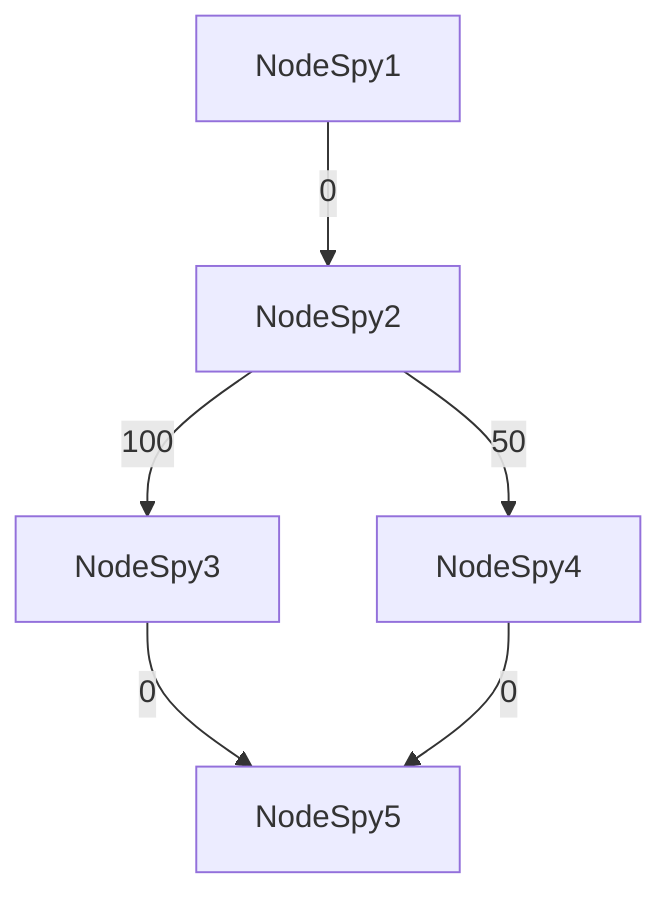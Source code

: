 ﻿graph TD
NodeSpy1 -->|0| NodeSpy2
NodeSpy2 -->|100| NodeSpy3
NodeSpy2 -->|50| NodeSpy4
NodeSpy3 -->|0| NodeSpy5
NodeSpy4 -->|0| NodeSpy5